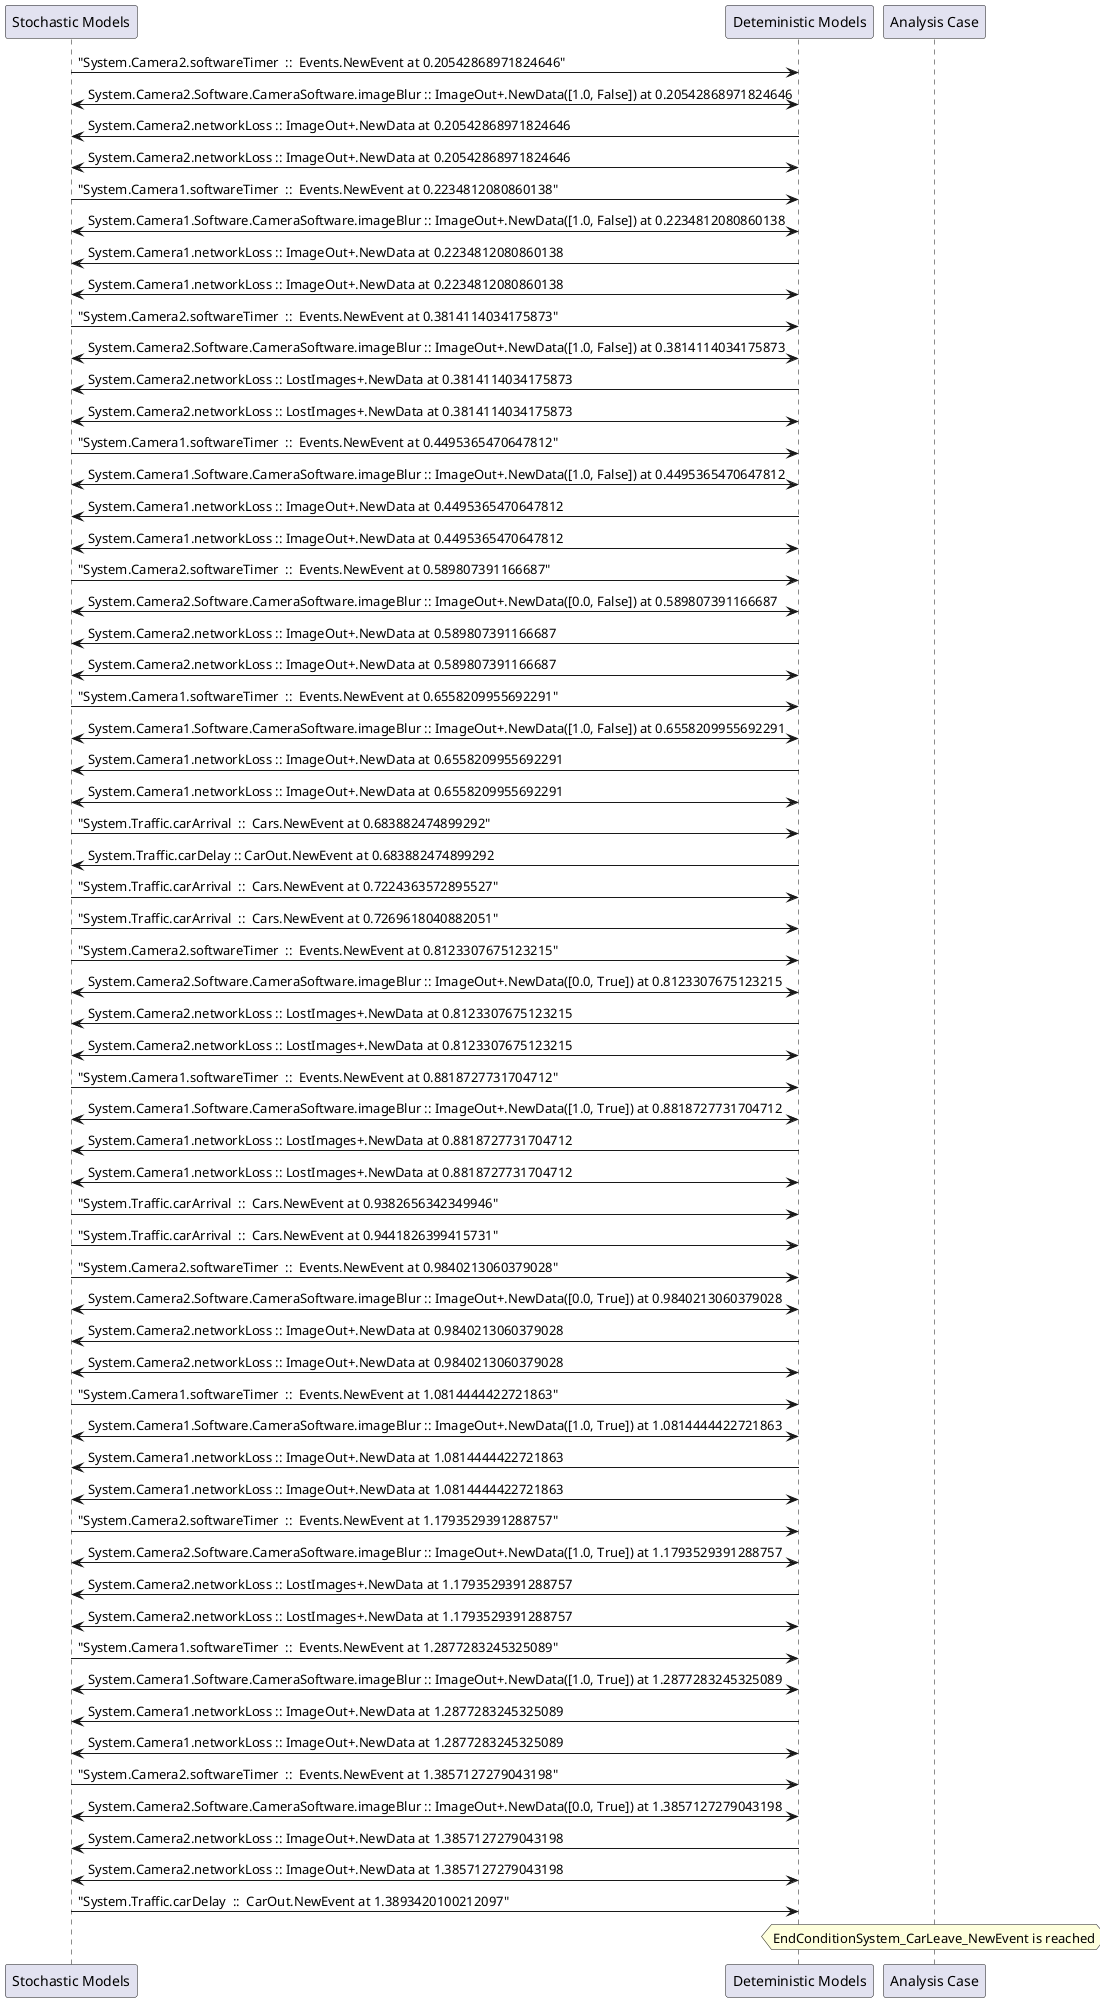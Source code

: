 
	@startuml
	participant "Stochastic Models" as stochmodel
	participant "Deteministic Models" as detmodel
	participant "Analysis Case" as analysis
	{25870_stop} stochmodel -> detmodel : "System.Camera2.softwareTimer  ::  Events.NewEvent at 0.20542868971824646"
detmodel <-> stochmodel : System.Camera2.Software.CameraSoftware.imageBlur :: ImageOut+.NewData([1.0, False]) at 0.20542868971824646
detmodel -> stochmodel : System.Camera2.networkLoss :: ImageOut+.NewData at 0.20542868971824646
detmodel <-> stochmodel : System.Camera2.networkLoss :: ImageOut+.NewData at 0.20542868971824646
{25855_stop} stochmodel -> detmodel : "System.Camera1.softwareTimer  ::  Events.NewEvent at 0.2234812080860138"
detmodel <-> stochmodel : System.Camera1.Software.CameraSoftware.imageBlur :: ImageOut+.NewData([1.0, False]) at 0.2234812080860138
detmodel -> stochmodel : System.Camera1.networkLoss :: ImageOut+.NewData at 0.2234812080860138
detmodel <-> stochmodel : System.Camera1.networkLoss :: ImageOut+.NewData at 0.2234812080860138
{25871_stop} stochmodel -> detmodel : "System.Camera2.softwareTimer  ::  Events.NewEvent at 0.3814114034175873"
detmodel <-> stochmodel : System.Camera2.Software.CameraSoftware.imageBlur :: ImageOut+.NewData([1.0, False]) at 0.3814114034175873
detmodel -> stochmodel : System.Camera2.networkLoss :: LostImages+.NewData at 0.3814114034175873
detmodel <-> stochmodel : System.Camera2.networkLoss :: LostImages+.NewData at 0.3814114034175873
{25856_stop} stochmodel -> detmodel : "System.Camera1.softwareTimer  ::  Events.NewEvent at 0.4495365470647812"
detmodel <-> stochmodel : System.Camera1.Software.CameraSoftware.imageBlur :: ImageOut+.NewData([1.0, False]) at 0.4495365470647812
detmodel -> stochmodel : System.Camera1.networkLoss :: ImageOut+.NewData at 0.4495365470647812
detmodel <-> stochmodel : System.Camera1.networkLoss :: ImageOut+.NewData at 0.4495365470647812
{25872_stop} stochmodel -> detmodel : "System.Camera2.softwareTimer  ::  Events.NewEvent at 0.589807391166687"
detmodel <-> stochmodel : System.Camera2.Software.CameraSoftware.imageBlur :: ImageOut+.NewData([0.0, False]) at 0.589807391166687
detmodel -> stochmodel : System.Camera2.networkLoss :: ImageOut+.NewData at 0.589807391166687
detmodel <-> stochmodel : System.Camera2.networkLoss :: ImageOut+.NewData at 0.589807391166687
{25857_stop} stochmodel -> detmodel : "System.Camera1.softwareTimer  ::  Events.NewEvent at 0.6558209955692291"
detmodel <-> stochmodel : System.Camera1.Software.CameraSoftware.imageBlur :: ImageOut+.NewData([1.0, False]) at 0.6558209955692291
detmodel -> stochmodel : System.Camera1.networkLoss :: ImageOut+.NewData at 0.6558209955692291
detmodel <-> stochmodel : System.Camera1.networkLoss :: ImageOut+.NewData at 0.6558209955692291
{25886_stop} stochmodel -> detmodel : "System.Traffic.carArrival  ::  Cars.NewEvent at 0.683882474899292"
{25898_start} detmodel -> stochmodel : System.Traffic.carDelay :: CarOut.NewEvent at 0.683882474899292
{25887_stop} stochmodel -> detmodel : "System.Traffic.carArrival  ::  Cars.NewEvent at 0.7224363572895527"
{25888_stop} stochmodel -> detmodel : "System.Traffic.carArrival  ::  Cars.NewEvent at 0.7269618040882051"
{25873_stop} stochmodel -> detmodel : "System.Camera2.softwareTimer  ::  Events.NewEvent at 0.8123307675123215"
detmodel <-> stochmodel : System.Camera2.Software.CameraSoftware.imageBlur :: ImageOut+.NewData([0.0, True]) at 0.8123307675123215
detmodel -> stochmodel : System.Camera2.networkLoss :: LostImages+.NewData at 0.8123307675123215
detmodel <-> stochmodel : System.Camera2.networkLoss :: LostImages+.NewData at 0.8123307675123215
{25858_stop} stochmodel -> detmodel : "System.Camera1.softwareTimer  ::  Events.NewEvent at 0.8818727731704712"
detmodel <-> stochmodel : System.Camera1.Software.CameraSoftware.imageBlur :: ImageOut+.NewData([1.0, True]) at 0.8818727731704712
detmodel -> stochmodel : System.Camera1.networkLoss :: LostImages+.NewData at 0.8818727731704712
detmodel <-> stochmodel : System.Camera1.networkLoss :: LostImages+.NewData at 0.8818727731704712
{25889_stop} stochmodel -> detmodel : "System.Traffic.carArrival  ::  Cars.NewEvent at 0.9382656342349946"
{25890_stop} stochmodel -> detmodel : "System.Traffic.carArrival  ::  Cars.NewEvent at 0.9441826399415731"
{25874_stop} stochmodel -> detmodel : "System.Camera2.softwareTimer  ::  Events.NewEvent at 0.9840213060379028"
detmodel <-> stochmodel : System.Camera2.Software.CameraSoftware.imageBlur :: ImageOut+.NewData([0.0, True]) at 0.9840213060379028
detmodel -> stochmodel : System.Camera2.networkLoss :: ImageOut+.NewData at 0.9840213060379028
detmodel <-> stochmodel : System.Camera2.networkLoss :: ImageOut+.NewData at 0.9840213060379028
{25859_stop} stochmodel -> detmodel : "System.Camera1.softwareTimer  ::  Events.NewEvent at 1.0814444422721863"
detmodel <-> stochmodel : System.Camera1.Software.CameraSoftware.imageBlur :: ImageOut+.NewData([1.0, True]) at 1.0814444422721863
detmodel -> stochmodel : System.Camera1.networkLoss :: ImageOut+.NewData at 1.0814444422721863
detmodel <-> stochmodel : System.Camera1.networkLoss :: ImageOut+.NewData at 1.0814444422721863
{25875_stop} stochmodel -> detmodel : "System.Camera2.softwareTimer  ::  Events.NewEvent at 1.1793529391288757"
detmodel <-> stochmodel : System.Camera2.Software.CameraSoftware.imageBlur :: ImageOut+.NewData([1.0, True]) at 1.1793529391288757
detmodel -> stochmodel : System.Camera2.networkLoss :: LostImages+.NewData at 1.1793529391288757
detmodel <-> stochmodel : System.Camera2.networkLoss :: LostImages+.NewData at 1.1793529391288757
{25860_stop} stochmodel -> detmodel : "System.Camera1.softwareTimer  ::  Events.NewEvent at 1.2877283245325089"
detmodel <-> stochmodel : System.Camera1.Software.CameraSoftware.imageBlur :: ImageOut+.NewData([1.0, True]) at 1.2877283245325089
detmodel -> stochmodel : System.Camera1.networkLoss :: ImageOut+.NewData at 1.2877283245325089
detmodel <-> stochmodel : System.Camera1.networkLoss :: ImageOut+.NewData at 1.2877283245325089
{25876_stop} stochmodel -> detmodel : "System.Camera2.softwareTimer  ::  Events.NewEvent at 1.3857127279043198"
detmodel <-> stochmodel : System.Camera2.Software.CameraSoftware.imageBlur :: ImageOut+.NewData([0.0, True]) at 1.3857127279043198
detmodel -> stochmodel : System.Camera2.networkLoss :: ImageOut+.NewData at 1.3857127279043198
detmodel <-> stochmodel : System.Camera2.networkLoss :: ImageOut+.NewData at 1.3857127279043198
{25898_stop} stochmodel -> detmodel : "System.Traffic.carDelay  ::  CarOut.NewEvent at 1.3893420100212097"
{25898_start} <-> {25898_stop} : delay
hnote over analysis 
EndConditionSystem_CarLeave_NewEvent is reached
endnote
@enduml